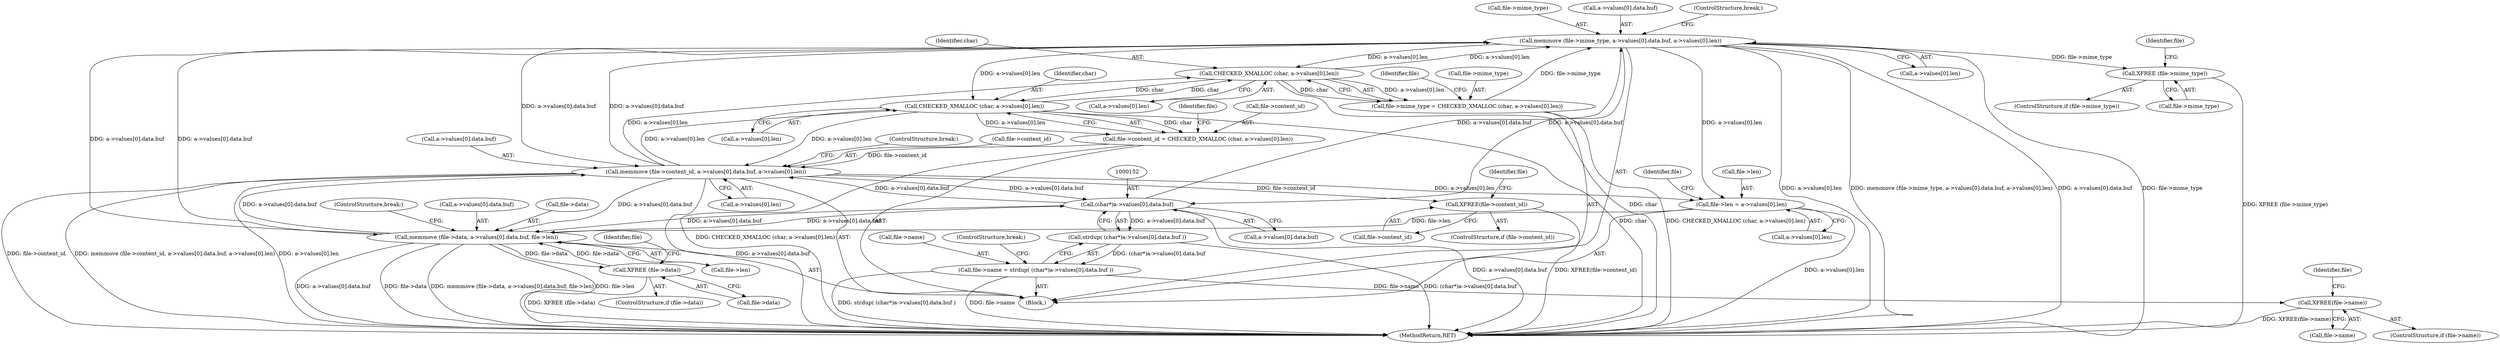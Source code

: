 digraph "0_tnef_8dccf79857ceeb7a6d3e42c1e762e7b865d5344d@API" {
"1000240" [label="(Call,memmove (file->mime_type, a->values[0].data.buf, a->values[0].len))"];
"1000227" [label="(Call,file->mime_type = CHECKED_XMALLOC (char, a->values[0].len))"];
"1000231" [label="(Call,CHECKED_XMALLOC (char, a->values[0].len))"];
"1000280" [label="(Call,CHECKED_XMALLOC (char, a->values[0].len))"];
"1000240" [label="(Call,memmove (file->mime_type, a->values[0].data.buf, a->values[0].len))"];
"1000289" [label="(Call,memmove (file->content_id, a->values[0].data.buf, a->values[0].len))"];
"1000276" [label="(Call,file->content_id = CHECKED_XMALLOC (char, a->values[0].len))"];
"1000151" [label="(Call,(char*)a->values[0].data.buf)"];
"1000195" [label="(Call,memmove (file->data, a->values[0].data.buf, file->len))"];
"1000191" [label="(Call,XFREE (file->data))"];
"1000176" [label="(Call,file->len = a->values[0].len)"];
"1000150" [label="(Call,strdup( (char*)a->values[0].data.buf ))"];
"1000146" [label="(Call,file->name = strdup( (char*)a->values[0].data.buf ))"];
"1000142" [label="(Call,XFREE(file->name))"];
"1000223" [label="(Call,XFREE (file->mime_type))"];
"1000272" [label="(Call,XFREE(file->content_id))"];
"1000227" [label="(Call,file->mime_type = CHECKED_XMALLOC (char, a->values[0].len))"];
"1000224" [label="(Call,file->mime_type)"];
"1000143" [label="(Call,file->name)"];
"1000177" [label="(Call,file->len)"];
"1000241" [label="(Call,file->mime_type)"];
"1000192" [label="(Call,file->data)"];
"1000289" [label="(Call,memmove (file->content_id, a->values[0].data.buf, a->values[0].len))"];
"1000280" [label="(Call,CHECKED_XMALLOC (char, a->values[0].len))"];
"1000291" [label="(Identifier,file)"];
"1000150" [label="(Call,strdup( (char*)a->values[0].data.buf ))"];
"1000277" [label="(Call,file->content_id)"];
"1000309" [label="(ControlStructure,break;)"];
"1000195" [label="(Call,memmove (file->data, a->values[0].data.buf, file->len))"];
"1000253" [label="(Call,a->values[0].len)"];
"1000191" [label="(Call,XFREE (file->data))"];
"1000142" [label="(Call,XFREE(file->name))"];
"1000162" [label="(ControlStructure,break;)"];
"1000187" [label="(ControlStructure,if (file->data))"];
"1000219" [label="(ControlStructure,if (file->mime_type))"];
"1000240" [label="(Call,memmove (file->mime_type, a->values[0].data.buf, a->values[0].len))"];
"1000272" [label="(Call,XFREE(file->content_id))"];
"1000211" [label="(ControlStructure,break;)"];
"1000138" [label="(ControlStructure,if (file->name))"];
"1000197" [label="(Identifier,file)"];
"1000130" [label="(Block,)"];
"1000281" [label="(Identifier,char)"];
"1000229" [label="(Identifier,file)"];
"1000199" [label="(Call,a->values[0].data.buf)"];
"1000302" [label="(Call,a->values[0].len)"];
"1000244" [label="(Call,a->values[0].data.buf)"];
"1000189" [label="(Identifier,file)"];
"1000176" [label="(Call,file->len = a->values[0].len)"];
"1000233" [label="(Call,a->values[0].len)"];
"1000146" [label="(Call,file->name = strdup( (char*)a->values[0].data.buf ))"];
"1000290" [label="(Call,file->content_id)"];
"1000273" [label="(Call,file->content_id)"];
"1000231" [label="(Call,CHECKED_XMALLOC (char, a->values[0].len))"];
"1000260" [label="(ControlStructure,break;)"];
"1000242" [label="(Identifier,file)"];
"1000282" [label="(Call,a->values[0].len)"];
"1000196" [label="(Call,file->data)"];
"1000148" [label="(Identifier,file)"];
"1000228" [label="(Call,file->mime_type)"];
"1000180" [label="(Call,a->values[0].len)"];
"1000312" [label="(MethodReturn,RET)"];
"1000153" [label="(Call,a->values[0].data.buf)"];
"1000293" [label="(Call,a->values[0].data.buf)"];
"1000223" [label="(Call,XFREE (file->mime_type))"];
"1000232" [label="(Identifier,char)"];
"1000268" [label="(ControlStructure,if (file->content_id))"];
"1000208" [label="(Call,file->len)"];
"1000278" [label="(Identifier,file)"];
"1000147" [label="(Call,file->name)"];
"1000151" [label="(Call,(char*)a->values[0].data.buf)"];
"1000276" [label="(Call,file->content_id = CHECKED_XMALLOC (char, a->values[0].len))"];
"1000240" -> "1000130"  [label="AST: "];
"1000240" -> "1000253"  [label="CFG: "];
"1000241" -> "1000240"  [label="AST: "];
"1000244" -> "1000240"  [label="AST: "];
"1000253" -> "1000240"  [label="AST: "];
"1000260" -> "1000240"  [label="CFG: "];
"1000240" -> "1000312"  [label="DDG: a->values[0].len"];
"1000240" -> "1000312"  [label="DDG: memmove (file->mime_type, a->values[0].data.buf, a->values[0].len)"];
"1000240" -> "1000312"  [label="DDG: a->values[0].data.buf"];
"1000240" -> "1000312"  [label="DDG: file->mime_type"];
"1000240" -> "1000151"  [label="DDG: a->values[0].data.buf"];
"1000240" -> "1000176"  [label="DDG: a->values[0].len"];
"1000240" -> "1000195"  [label="DDG: a->values[0].data.buf"];
"1000240" -> "1000223"  [label="DDG: file->mime_type"];
"1000240" -> "1000231"  [label="DDG: a->values[0].len"];
"1000227" -> "1000240"  [label="DDG: file->mime_type"];
"1000289" -> "1000240"  [label="DDG: a->values[0].data.buf"];
"1000151" -> "1000240"  [label="DDG: a->values[0].data.buf"];
"1000195" -> "1000240"  [label="DDG: a->values[0].data.buf"];
"1000231" -> "1000240"  [label="DDG: a->values[0].len"];
"1000240" -> "1000280"  [label="DDG: a->values[0].len"];
"1000240" -> "1000289"  [label="DDG: a->values[0].data.buf"];
"1000227" -> "1000130"  [label="AST: "];
"1000227" -> "1000231"  [label="CFG: "];
"1000228" -> "1000227"  [label="AST: "];
"1000231" -> "1000227"  [label="AST: "];
"1000242" -> "1000227"  [label="CFG: "];
"1000227" -> "1000312"  [label="DDG: CHECKED_XMALLOC (char, a->values[0].len)"];
"1000231" -> "1000227"  [label="DDG: char"];
"1000231" -> "1000227"  [label="DDG: a->values[0].len"];
"1000231" -> "1000233"  [label="CFG: "];
"1000232" -> "1000231"  [label="AST: "];
"1000233" -> "1000231"  [label="AST: "];
"1000231" -> "1000312"  [label="DDG: char"];
"1000280" -> "1000231"  [label="DDG: char"];
"1000289" -> "1000231"  [label="DDG: a->values[0].len"];
"1000231" -> "1000280"  [label="DDG: char"];
"1000280" -> "1000276"  [label="AST: "];
"1000280" -> "1000282"  [label="CFG: "];
"1000281" -> "1000280"  [label="AST: "];
"1000282" -> "1000280"  [label="AST: "];
"1000276" -> "1000280"  [label="CFG: "];
"1000280" -> "1000312"  [label="DDG: char"];
"1000280" -> "1000276"  [label="DDG: char"];
"1000280" -> "1000276"  [label="DDG: a->values[0].len"];
"1000289" -> "1000280"  [label="DDG: a->values[0].len"];
"1000280" -> "1000289"  [label="DDG: a->values[0].len"];
"1000289" -> "1000130"  [label="AST: "];
"1000289" -> "1000302"  [label="CFG: "];
"1000290" -> "1000289"  [label="AST: "];
"1000293" -> "1000289"  [label="AST: "];
"1000302" -> "1000289"  [label="AST: "];
"1000309" -> "1000289"  [label="CFG: "];
"1000289" -> "1000312"  [label="DDG: a->values[0].data.buf"];
"1000289" -> "1000312"  [label="DDG: file->content_id"];
"1000289" -> "1000312"  [label="DDG: memmove (file->content_id, a->values[0].data.buf, a->values[0].len)"];
"1000289" -> "1000312"  [label="DDG: a->values[0].len"];
"1000289" -> "1000151"  [label="DDG: a->values[0].data.buf"];
"1000289" -> "1000176"  [label="DDG: a->values[0].len"];
"1000289" -> "1000195"  [label="DDG: a->values[0].data.buf"];
"1000289" -> "1000272"  [label="DDG: file->content_id"];
"1000276" -> "1000289"  [label="DDG: file->content_id"];
"1000151" -> "1000289"  [label="DDG: a->values[0].data.buf"];
"1000195" -> "1000289"  [label="DDG: a->values[0].data.buf"];
"1000276" -> "1000130"  [label="AST: "];
"1000277" -> "1000276"  [label="AST: "];
"1000291" -> "1000276"  [label="CFG: "];
"1000276" -> "1000312"  [label="DDG: CHECKED_XMALLOC (char, a->values[0].len)"];
"1000151" -> "1000150"  [label="AST: "];
"1000151" -> "1000153"  [label="CFG: "];
"1000152" -> "1000151"  [label="AST: "];
"1000153" -> "1000151"  [label="AST: "];
"1000150" -> "1000151"  [label="CFG: "];
"1000151" -> "1000312"  [label="DDG: a->values[0].data.buf"];
"1000151" -> "1000150"  [label="DDG: a->values[0].data.buf"];
"1000195" -> "1000151"  [label="DDG: a->values[0].data.buf"];
"1000151" -> "1000195"  [label="DDG: a->values[0].data.buf"];
"1000195" -> "1000130"  [label="AST: "];
"1000195" -> "1000208"  [label="CFG: "];
"1000196" -> "1000195"  [label="AST: "];
"1000199" -> "1000195"  [label="AST: "];
"1000208" -> "1000195"  [label="AST: "];
"1000211" -> "1000195"  [label="CFG: "];
"1000195" -> "1000312"  [label="DDG: memmove (file->data, a->values[0].data.buf, file->len)"];
"1000195" -> "1000312"  [label="DDG: file->len"];
"1000195" -> "1000312"  [label="DDG: a->values[0].data.buf"];
"1000195" -> "1000312"  [label="DDG: file->data"];
"1000195" -> "1000191"  [label="DDG: file->data"];
"1000191" -> "1000195"  [label="DDG: file->data"];
"1000176" -> "1000195"  [label="DDG: file->len"];
"1000191" -> "1000187"  [label="AST: "];
"1000191" -> "1000192"  [label="CFG: "];
"1000192" -> "1000191"  [label="AST: "];
"1000197" -> "1000191"  [label="CFG: "];
"1000191" -> "1000312"  [label="DDG: XFREE (file->data)"];
"1000176" -> "1000130"  [label="AST: "];
"1000176" -> "1000180"  [label="CFG: "];
"1000177" -> "1000176"  [label="AST: "];
"1000180" -> "1000176"  [label="AST: "];
"1000189" -> "1000176"  [label="CFG: "];
"1000176" -> "1000312"  [label="DDG: a->values[0].len"];
"1000150" -> "1000146"  [label="AST: "];
"1000146" -> "1000150"  [label="CFG: "];
"1000150" -> "1000312"  [label="DDG: (char*)a->values[0].data.buf"];
"1000150" -> "1000146"  [label="DDG: (char*)a->values[0].data.buf"];
"1000146" -> "1000130"  [label="AST: "];
"1000147" -> "1000146"  [label="AST: "];
"1000162" -> "1000146"  [label="CFG: "];
"1000146" -> "1000312"  [label="DDG: strdup( (char*)a->values[0].data.buf )"];
"1000146" -> "1000312"  [label="DDG: file->name"];
"1000146" -> "1000142"  [label="DDG: file->name"];
"1000142" -> "1000138"  [label="AST: "];
"1000142" -> "1000143"  [label="CFG: "];
"1000143" -> "1000142"  [label="AST: "];
"1000148" -> "1000142"  [label="CFG: "];
"1000142" -> "1000312"  [label="DDG: XFREE(file->name)"];
"1000223" -> "1000219"  [label="AST: "];
"1000223" -> "1000224"  [label="CFG: "];
"1000224" -> "1000223"  [label="AST: "];
"1000229" -> "1000223"  [label="CFG: "];
"1000223" -> "1000312"  [label="DDG: XFREE (file->mime_type)"];
"1000272" -> "1000268"  [label="AST: "];
"1000272" -> "1000273"  [label="CFG: "];
"1000273" -> "1000272"  [label="AST: "];
"1000278" -> "1000272"  [label="CFG: "];
"1000272" -> "1000312"  [label="DDG: XFREE(file->content_id)"];
}
